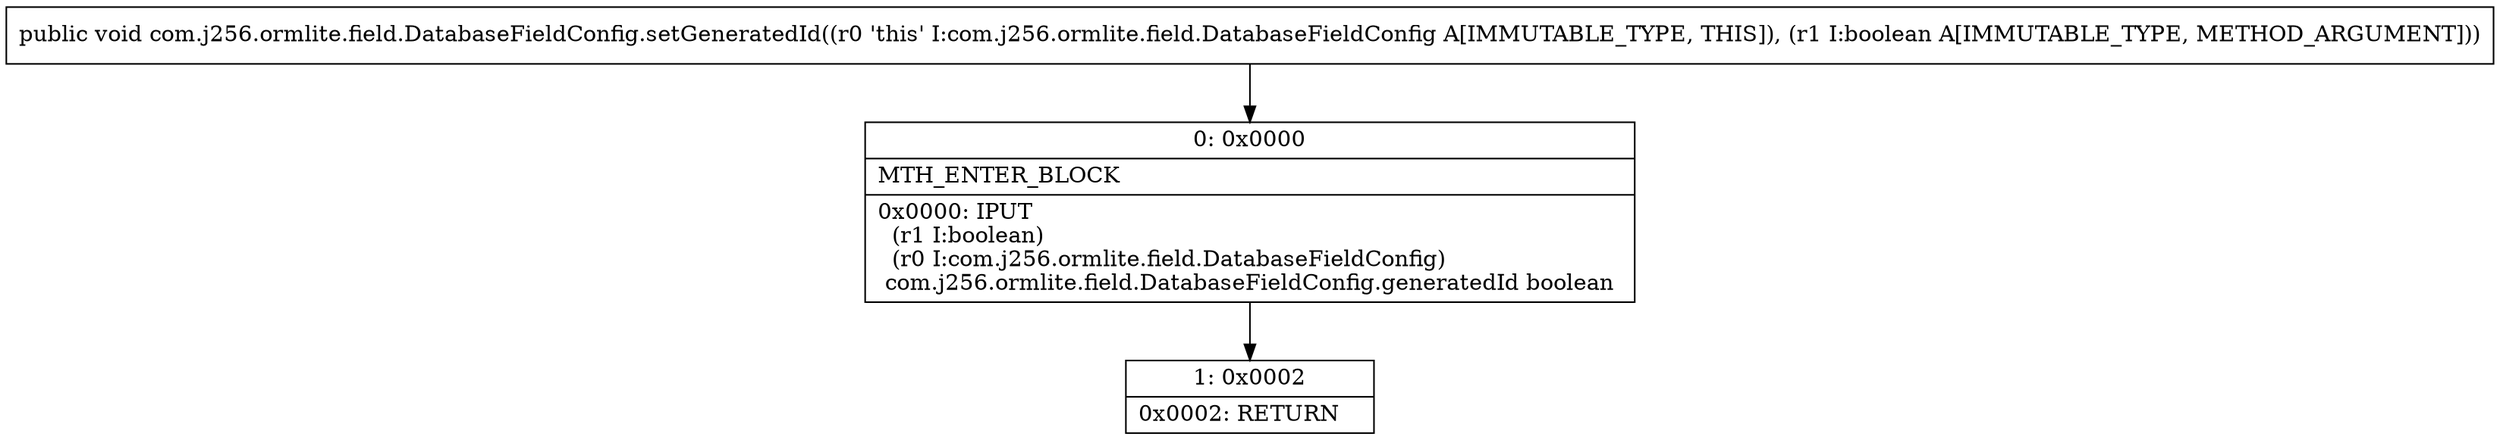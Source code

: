 digraph "CFG forcom.j256.ormlite.field.DatabaseFieldConfig.setGeneratedId(Z)V" {
Node_0 [shape=record,label="{0\:\ 0x0000|MTH_ENTER_BLOCK\l|0x0000: IPUT  \l  (r1 I:boolean)\l  (r0 I:com.j256.ormlite.field.DatabaseFieldConfig)\l com.j256.ormlite.field.DatabaseFieldConfig.generatedId boolean \l}"];
Node_1 [shape=record,label="{1\:\ 0x0002|0x0002: RETURN   \l}"];
MethodNode[shape=record,label="{public void com.j256.ormlite.field.DatabaseFieldConfig.setGeneratedId((r0 'this' I:com.j256.ormlite.field.DatabaseFieldConfig A[IMMUTABLE_TYPE, THIS]), (r1 I:boolean A[IMMUTABLE_TYPE, METHOD_ARGUMENT])) }"];
MethodNode -> Node_0;
Node_0 -> Node_1;
}

